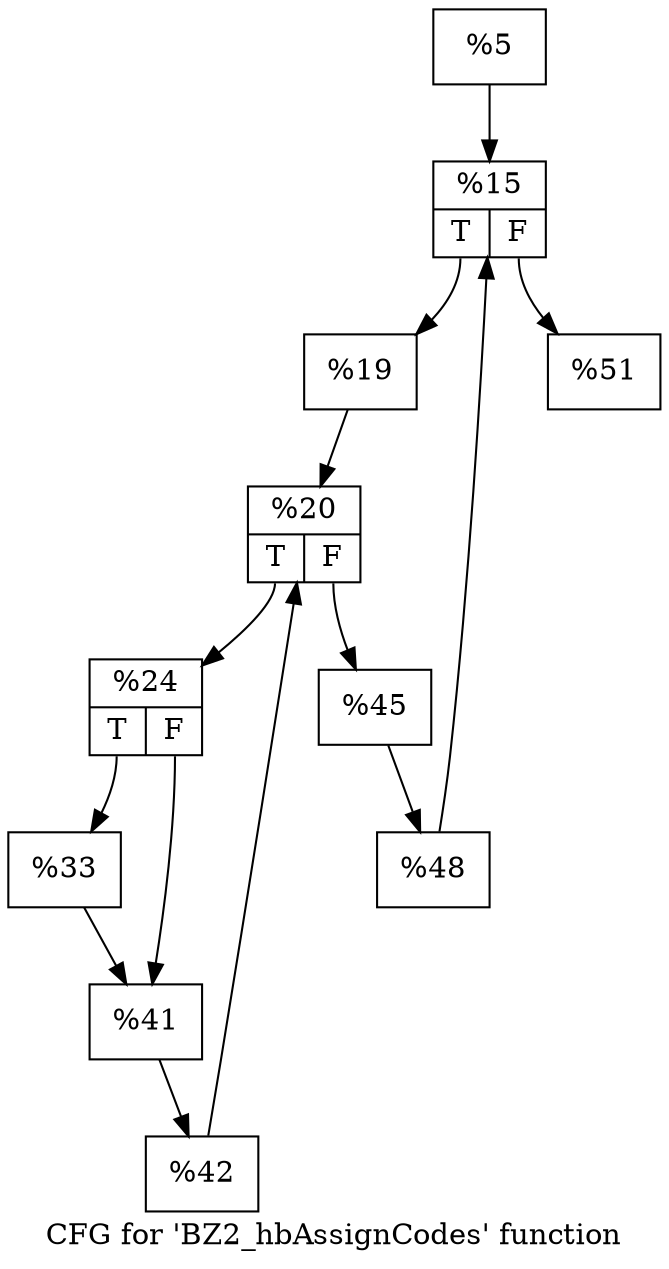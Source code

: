 digraph "CFG for 'BZ2_hbAssignCodes' function" {
	label="CFG for 'BZ2_hbAssignCodes' function";

	Node0x177cc20 [shape=record,label="{%5}"];
	Node0x177cc20 -> Node0x177c9f0;
	Node0x177c9f0 [shape=record,label="{%15|{<s0>T|<s1>F}}"];
	Node0x177c9f0:s0 -> Node0x177d570;
	Node0x177c9f0:s1 -> Node0x177d5c0;
	Node0x177d570 [shape=record,label="{%19}"];
	Node0x177d570 -> Node0x177d690;
	Node0x177d690 [shape=record,label="{%20|{<s0>T|<s1>F}}"];
	Node0x177d690:s0 -> Node0x177d870;
	Node0x177d690:s1 -> Node0x177d8c0;
	Node0x177d870 [shape=record,label="{%24|{<s0>T|<s1>F}}"];
	Node0x177d870:s0 -> Node0x17837a0;
	Node0x177d870:s1 -> Node0x17837f0;
	Node0x17837a0 [shape=record,label="{%33}"];
	Node0x17837a0 -> Node0x17837f0;
	Node0x17837f0 [shape=record,label="{%41}"];
	Node0x17837f0 -> Node0x1783d00;
	Node0x1783d00 [shape=record,label="{%42}"];
	Node0x1783d00 -> Node0x177d690;
	Node0x177d8c0 [shape=record,label="{%45}"];
	Node0x177d8c0 -> Node0x17840b0;
	Node0x17840b0 [shape=record,label="{%48}"];
	Node0x17840b0 -> Node0x177c9f0;
	Node0x177d5c0 [shape=record,label="{%51}"];
}
